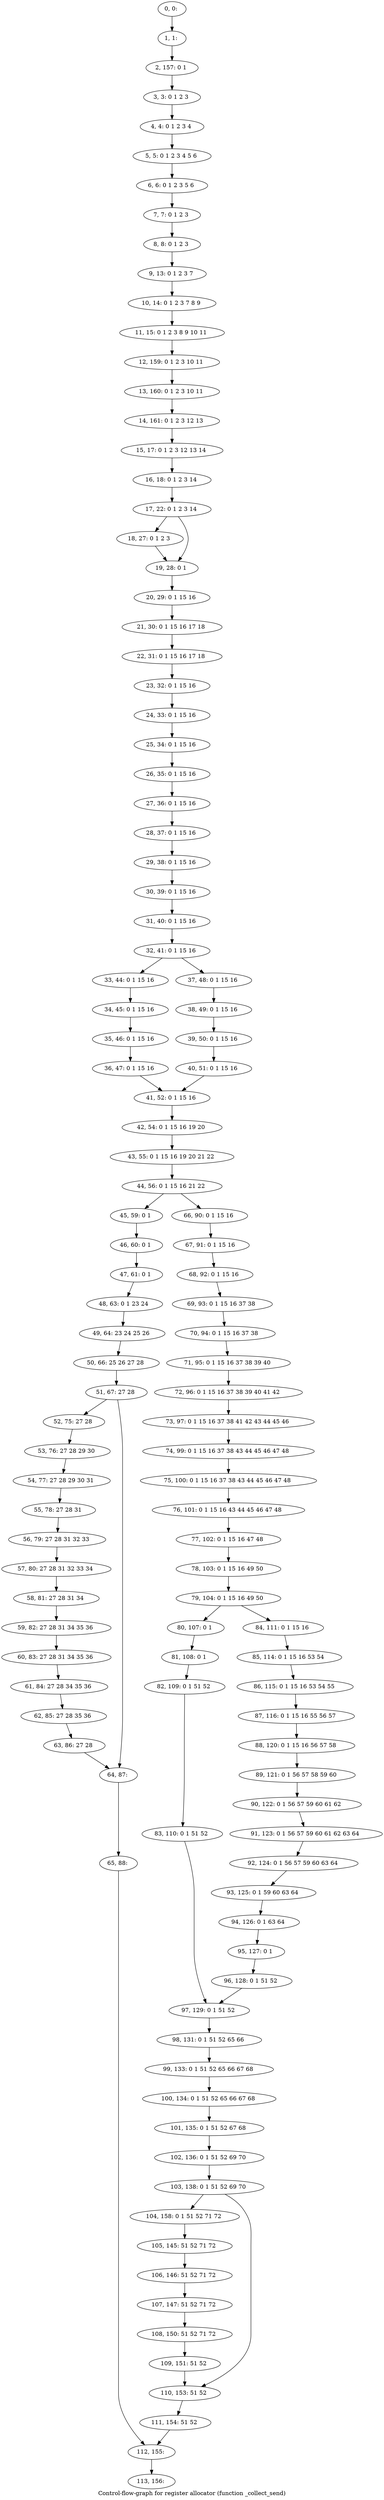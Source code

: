 digraph G {
graph [label="Control-flow-graph for register allocator (function _collect_send)"]
0[label="0, 0: "];
1[label="1, 1: "];
2[label="2, 157: 0 1 "];
3[label="3, 3: 0 1 2 3 "];
4[label="4, 4: 0 1 2 3 4 "];
5[label="5, 5: 0 1 2 3 4 5 6 "];
6[label="6, 6: 0 1 2 3 5 6 "];
7[label="7, 7: 0 1 2 3 "];
8[label="8, 8: 0 1 2 3 "];
9[label="9, 13: 0 1 2 3 7 "];
10[label="10, 14: 0 1 2 3 7 8 9 "];
11[label="11, 15: 0 1 2 3 8 9 10 11 "];
12[label="12, 159: 0 1 2 3 10 11 "];
13[label="13, 160: 0 1 2 3 10 11 "];
14[label="14, 161: 0 1 2 3 12 13 "];
15[label="15, 17: 0 1 2 3 12 13 14 "];
16[label="16, 18: 0 1 2 3 14 "];
17[label="17, 22: 0 1 2 3 14 "];
18[label="18, 27: 0 1 2 3 "];
19[label="19, 28: 0 1 "];
20[label="20, 29: 0 1 15 16 "];
21[label="21, 30: 0 1 15 16 17 18 "];
22[label="22, 31: 0 1 15 16 17 18 "];
23[label="23, 32: 0 1 15 16 "];
24[label="24, 33: 0 1 15 16 "];
25[label="25, 34: 0 1 15 16 "];
26[label="26, 35: 0 1 15 16 "];
27[label="27, 36: 0 1 15 16 "];
28[label="28, 37: 0 1 15 16 "];
29[label="29, 38: 0 1 15 16 "];
30[label="30, 39: 0 1 15 16 "];
31[label="31, 40: 0 1 15 16 "];
32[label="32, 41: 0 1 15 16 "];
33[label="33, 44: 0 1 15 16 "];
34[label="34, 45: 0 1 15 16 "];
35[label="35, 46: 0 1 15 16 "];
36[label="36, 47: 0 1 15 16 "];
37[label="37, 48: 0 1 15 16 "];
38[label="38, 49: 0 1 15 16 "];
39[label="39, 50: 0 1 15 16 "];
40[label="40, 51: 0 1 15 16 "];
41[label="41, 52: 0 1 15 16 "];
42[label="42, 54: 0 1 15 16 19 20 "];
43[label="43, 55: 0 1 15 16 19 20 21 22 "];
44[label="44, 56: 0 1 15 16 21 22 "];
45[label="45, 59: 0 1 "];
46[label="46, 60: 0 1 "];
47[label="47, 61: 0 1 "];
48[label="48, 63: 0 1 23 24 "];
49[label="49, 64: 23 24 25 26 "];
50[label="50, 66: 25 26 27 28 "];
51[label="51, 67: 27 28 "];
52[label="52, 75: 27 28 "];
53[label="53, 76: 27 28 29 30 "];
54[label="54, 77: 27 28 29 30 31 "];
55[label="55, 78: 27 28 31 "];
56[label="56, 79: 27 28 31 32 33 "];
57[label="57, 80: 27 28 31 32 33 34 "];
58[label="58, 81: 27 28 31 34 "];
59[label="59, 82: 27 28 31 34 35 36 "];
60[label="60, 83: 27 28 31 34 35 36 "];
61[label="61, 84: 27 28 34 35 36 "];
62[label="62, 85: 27 28 35 36 "];
63[label="63, 86: 27 28 "];
64[label="64, 87: "];
65[label="65, 88: "];
66[label="66, 90: 0 1 15 16 "];
67[label="67, 91: 0 1 15 16 "];
68[label="68, 92: 0 1 15 16 "];
69[label="69, 93: 0 1 15 16 37 38 "];
70[label="70, 94: 0 1 15 16 37 38 "];
71[label="71, 95: 0 1 15 16 37 38 39 40 "];
72[label="72, 96: 0 1 15 16 37 38 39 40 41 42 "];
73[label="73, 97: 0 1 15 16 37 38 41 42 43 44 45 46 "];
74[label="74, 99: 0 1 15 16 37 38 43 44 45 46 47 48 "];
75[label="75, 100: 0 1 15 16 37 38 43 44 45 46 47 48 "];
76[label="76, 101: 0 1 15 16 43 44 45 46 47 48 "];
77[label="77, 102: 0 1 15 16 47 48 "];
78[label="78, 103: 0 1 15 16 49 50 "];
79[label="79, 104: 0 1 15 16 49 50 "];
80[label="80, 107: 0 1 "];
81[label="81, 108: 0 1 "];
82[label="82, 109: 0 1 51 52 "];
83[label="83, 110: 0 1 51 52 "];
84[label="84, 111: 0 1 15 16 "];
85[label="85, 114: 0 1 15 16 53 54 "];
86[label="86, 115: 0 1 15 16 53 54 55 "];
87[label="87, 116: 0 1 15 16 55 56 57 "];
88[label="88, 120: 0 1 15 16 56 57 58 "];
89[label="89, 121: 0 1 56 57 58 59 60 "];
90[label="90, 122: 0 1 56 57 59 60 61 62 "];
91[label="91, 123: 0 1 56 57 59 60 61 62 63 64 "];
92[label="92, 124: 0 1 56 57 59 60 63 64 "];
93[label="93, 125: 0 1 59 60 63 64 "];
94[label="94, 126: 0 1 63 64 "];
95[label="95, 127: 0 1 "];
96[label="96, 128: 0 1 51 52 "];
97[label="97, 129: 0 1 51 52 "];
98[label="98, 131: 0 1 51 52 65 66 "];
99[label="99, 133: 0 1 51 52 65 66 67 68 "];
100[label="100, 134: 0 1 51 52 65 66 67 68 "];
101[label="101, 135: 0 1 51 52 67 68 "];
102[label="102, 136: 0 1 51 52 69 70 "];
103[label="103, 138: 0 1 51 52 69 70 "];
104[label="104, 158: 0 1 51 52 71 72 "];
105[label="105, 145: 51 52 71 72 "];
106[label="106, 146: 51 52 71 72 "];
107[label="107, 147: 51 52 71 72 "];
108[label="108, 150: 51 52 71 72 "];
109[label="109, 151: 51 52 "];
110[label="110, 153: 51 52 "];
111[label="111, 154: 51 52 "];
112[label="112, 155: "];
113[label="113, 156: "];
0->1 ;
1->2 ;
2->3 ;
3->4 ;
4->5 ;
5->6 ;
6->7 ;
7->8 ;
8->9 ;
9->10 ;
10->11 ;
11->12 ;
12->13 ;
13->14 ;
14->15 ;
15->16 ;
16->17 ;
17->18 ;
17->19 ;
18->19 ;
19->20 ;
20->21 ;
21->22 ;
22->23 ;
23->24 ;
24->25 ;
25->26 ;
26->27 ;
27->28 ;
28->29 ;
29->30 ;
30->31 ;
31->32 ;
32->33 ;
32->37 ;
33->34 ;
34->35 ;
35->36 ;
36->41 ;
37->38 ;
38->39 ;
39->40 ;
40->41 ;
41->42 ;
42->43 ;
43->44 ;
44->45 ;
44->66 ;
45->46 ;
46->47 ;
47->48 ;
48->49 ;
49->50 ;
50->51 ;
51->52 ;
51->64 ;
52->53 ;
53->54 ;
54->55 ;
55->56 ;
56->57 ;
57->58 ;
58->59 ;
59->60 ;
60->61 ;
61->62 ;
62->63 ;
63->64 ;
64->65 ;
65->112 ;
66->67 ;
67->68 ;
68->69 ;
69->70 ;
70->71 ;
71->72 ;
72->73 ;
73->74 ;
74->75 ;
75->76 ;
76->77 ;
77->78 ;
78->79 ;
79->80 ;
79->84 ;
80->81 ;
81->82 ;
82->83 ;
83->97 ;
84->85 ;
85->86 ;
86->87 ;
87->88 ;
88->89 ;
89->90 ;
90->91 ;
91->92 ;
92->93 ;
93->94 ;
94->95 ;
95->96 ;
96->97 ;
97->98 ;
98->99 ;
99->100 ;
100->101 ;
101->102 ;
102->103 ;
103->104 ;
103->110 ;
104->105 ;
105->106 ;
106->107 ;
107->108 ;
108->109 ;
109->110 ;
110->111 ;
111->112 ;
112->113 ;
}
